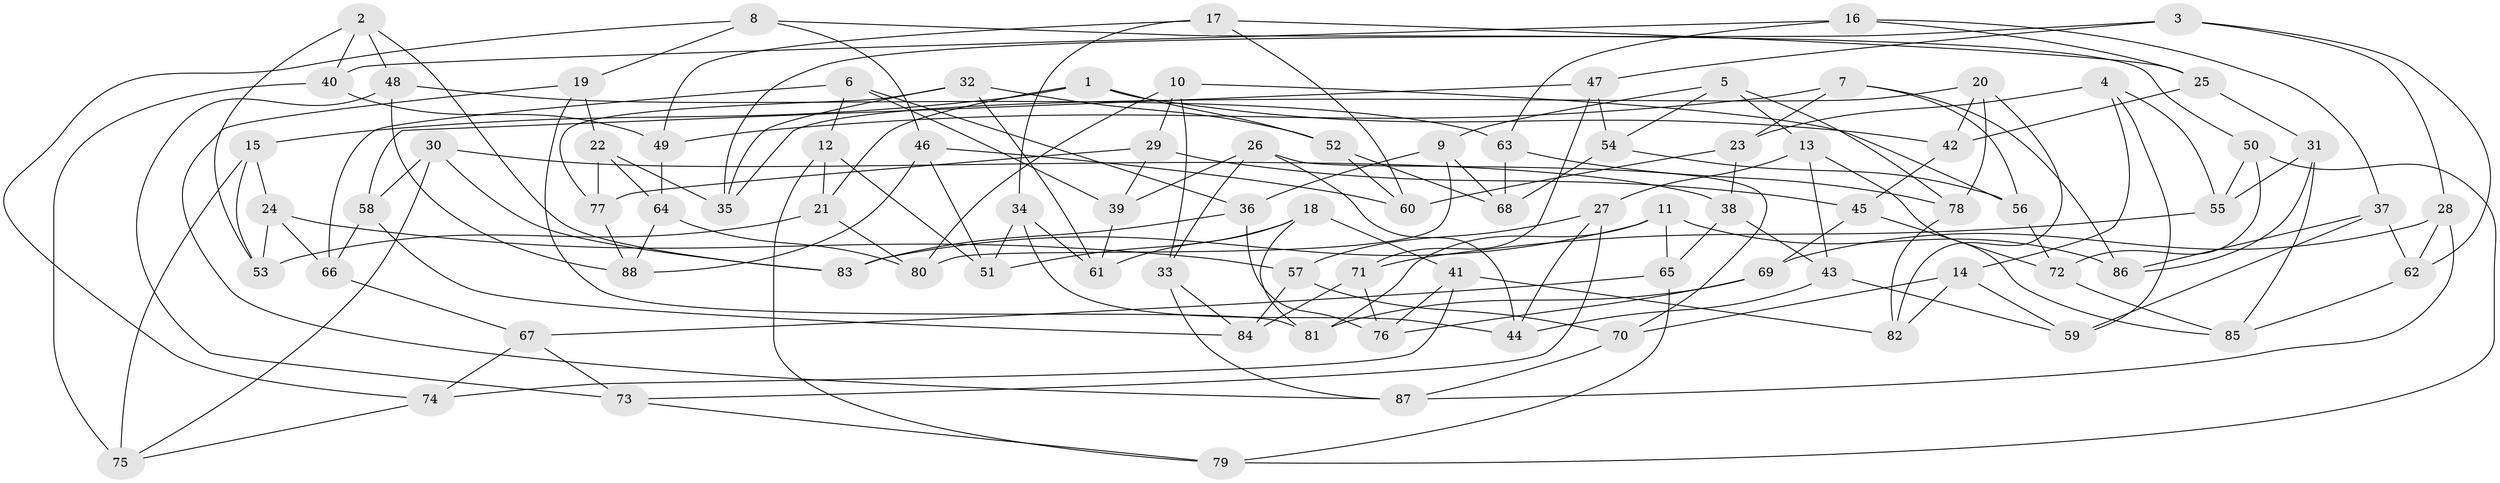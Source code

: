 // Generated by graph-tools (version 1.1) at 2025/26/03/09/25 03:26:57]
// undirected, 88 vertices, 176 edges
graph export_dot {
graph [start="1"]
  node [color=gray90,style=filled];
  1;
  2;
  3;
  4;
  5;
  6;
  7;
  8;
  9;
  10;
  11;
  12;
  13;
  14;
  15;
  16;
  17;
  18;
  19;
  20;
  21;
  22;
  23;
  24;
  25;
  26;
  27;
  28;
  29;
  30;
  31;
  32;
  33;
  34;
  35;
  36;
  37;
  38;
  39;
  40;
  41;
  42;
  43;
  44;
  45;
  46;
  47;
  48;
  49;
  50;
  51;
  52;
  53;
  54;
  55;
  56;
  57;
  58;
  59;
  60;
  61;
  62;
  63;
  64;
  65;
  66;
  67;
  68;
  69;
  70;
  71;
  72;
  73;
  74;
  75;
  76;
  77;
  78;
  79;
  80;
  81;
  82;
  83;
  84;
  85;
  86;
  87;
  88;
  1 -- 52;
  1 -- 15;
  1 -- 21;
  1 -- 42;
  2 -- 40;
  2 -- 83;
  2 -- 48;
  2 -- 53;
  3 -- 28;
  3 -- 62;
  3 -- 35;
  3 -- 47;
  4 -- 14;
  4 -- 23;
  4 -- 55;
  4 -- 59;
  5 -- 78;
  5 -- 54;
  5 -- 13;
  5 -- 9;
  6 -- 12;
  6 -- 39;
  6 -- 66;
  6 -- 36;
  7 -- 49;
  7 -- 86;
  7 -- 23;
  7 -- 56;
  8 -- 19;
  8 -- 50;
  8 -- 74;
  8 -- 46;
  9 -- 80;
  9 -- 68;
  9 -- 36;
  10 -- 80;
  10 -- 29;
  10 -- 56;
  10 -- 33;
  11 -- 83;
  11 -- 65;
  11 -- 86;
  11 -- 81;
  12 -- 51;
  12 -- 21;
  12 -- 79;
  13 -- 27;
  13 -- 85;
  13 -- 43;
  14 -- 59;
  14 -- 82;
  14 -- 70;
  15 -- 53;
  15 -- 75;
  15 -- 24;
  16 -- 25;
  16 -- 63;
  16 -- 37;
  16 -- 40;
  17 -- 34;
  17 -- 25;
  17 -- 60;
  17 -- 49;
  18 -- 51;
  18 -- 81;
  18 -- 41;
  18 -- 61;
  19 -- 22;
  19 -- 87;
  19 -- 81;
  20 -- 78;
  20 -- 35;
  20 -- 82;
  20 -- 42;
  21 -- 53;
  21 -- 80;
  22 -- 64;
  22 -- 35;
  22 -- 77;
  23 -- 60;
  23 -- 38;
  24 -- 66;
  24 -- 53;
  24 -- 57;
  25 -- 31;
  25 -- 42;
  26 -- 44;
  26 -- 70;
  26 -- 39;
  26 -- 33;
  27 -- 73;
  27 -- 44;
  27 -- 57;
  28 -- 87;
  28 -- 69;
  28 -- 62;
  29 -- 39;
  29 -- 77;
  29 -- 45;
  30 -- 75;
  30 -- 58;
  30 -- 83;
  30 -- 38;
  31 -- 55;
  31 -- 85;
  31 -- 86;
  32 -- 35;
  32 -- 52;
  32 -- 77;
  32 -- 61;
  33 -- 84;
  33 -- 87;
  34 -- 44;
  34 -- 51;
  34 -- 61;
  36 -- 83;
  36 -- 76;
  37 -- 59;
  37 -- 62;
  37 -- 86;
  38 -- 65;
  38 -- 43;
  39 -- 61;
  40 -- 49;
  40 -- 75;
  41 -- 76;
  41 -- 74;
  41 -- 82;
  42 -- 45;
  43 -- 59;
  43 -- 44;
  45 -- 72;
  45 -- 69;
  46 -- 88;
  46 -- 51;
  46 -- 60;
  47 -- 54;
  47 -- 71;
  47 -- 58;
  48 -- 73;
  48 -- 63;
  48 -- 88;
  49 -- 64;
  50 -- 55;
  50 -- 79;
  50 -- 72;
  52 -- 60;
  52 -- 68;
  54 -- 56;
  54 -- 68;
  55 -- 71;
  56 -- 72;
  57 -- 70;
  57 -- 84;
  58 -- 84;
  58 -- 66;
  62 -- 85;
  63 -- 68;
  63 -- 78;
  64 -- 80;
  64 -- 88;
  65 -- 67;
  65 -- 79;
  66 -- 67;
  67 -- 73;
  67 -- 74;
  69 -- 76;
  69 -- 81;
  70 -- 87;
  71 -- 76;
  71 -- 84;
  72 -- 85;
  73 -- 79;
  74 -- 75;
  77 -- 88;
  78 -- 82;
}
